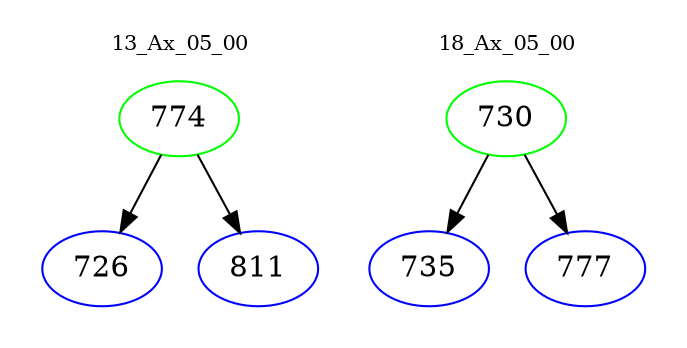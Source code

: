 digraph{
subgraph cluster_0 {
color = white
label = "13_Ax_05_00";
fontsize=10;
T0_774 [label="774", color="green"]
T0_774 -> T0_726 [color="black"]
T0_726 [label="726", color="blue"]
T0_774 -> T0_811 [color="black"]
T0_811 [label="811", color="blue"]
}
subgraph cluster_1 {
color = white
label = "18_Ax_05_00";
fontsize=10;
T1_730 [label="730", color="green"]
T1_730 -> T1_735 [color="black"]
T1_735 [label="735", color="blue"]
T1_730 -> T1_777 [color="black"]
T1_777 [label="777", color="blue"]
}
}
